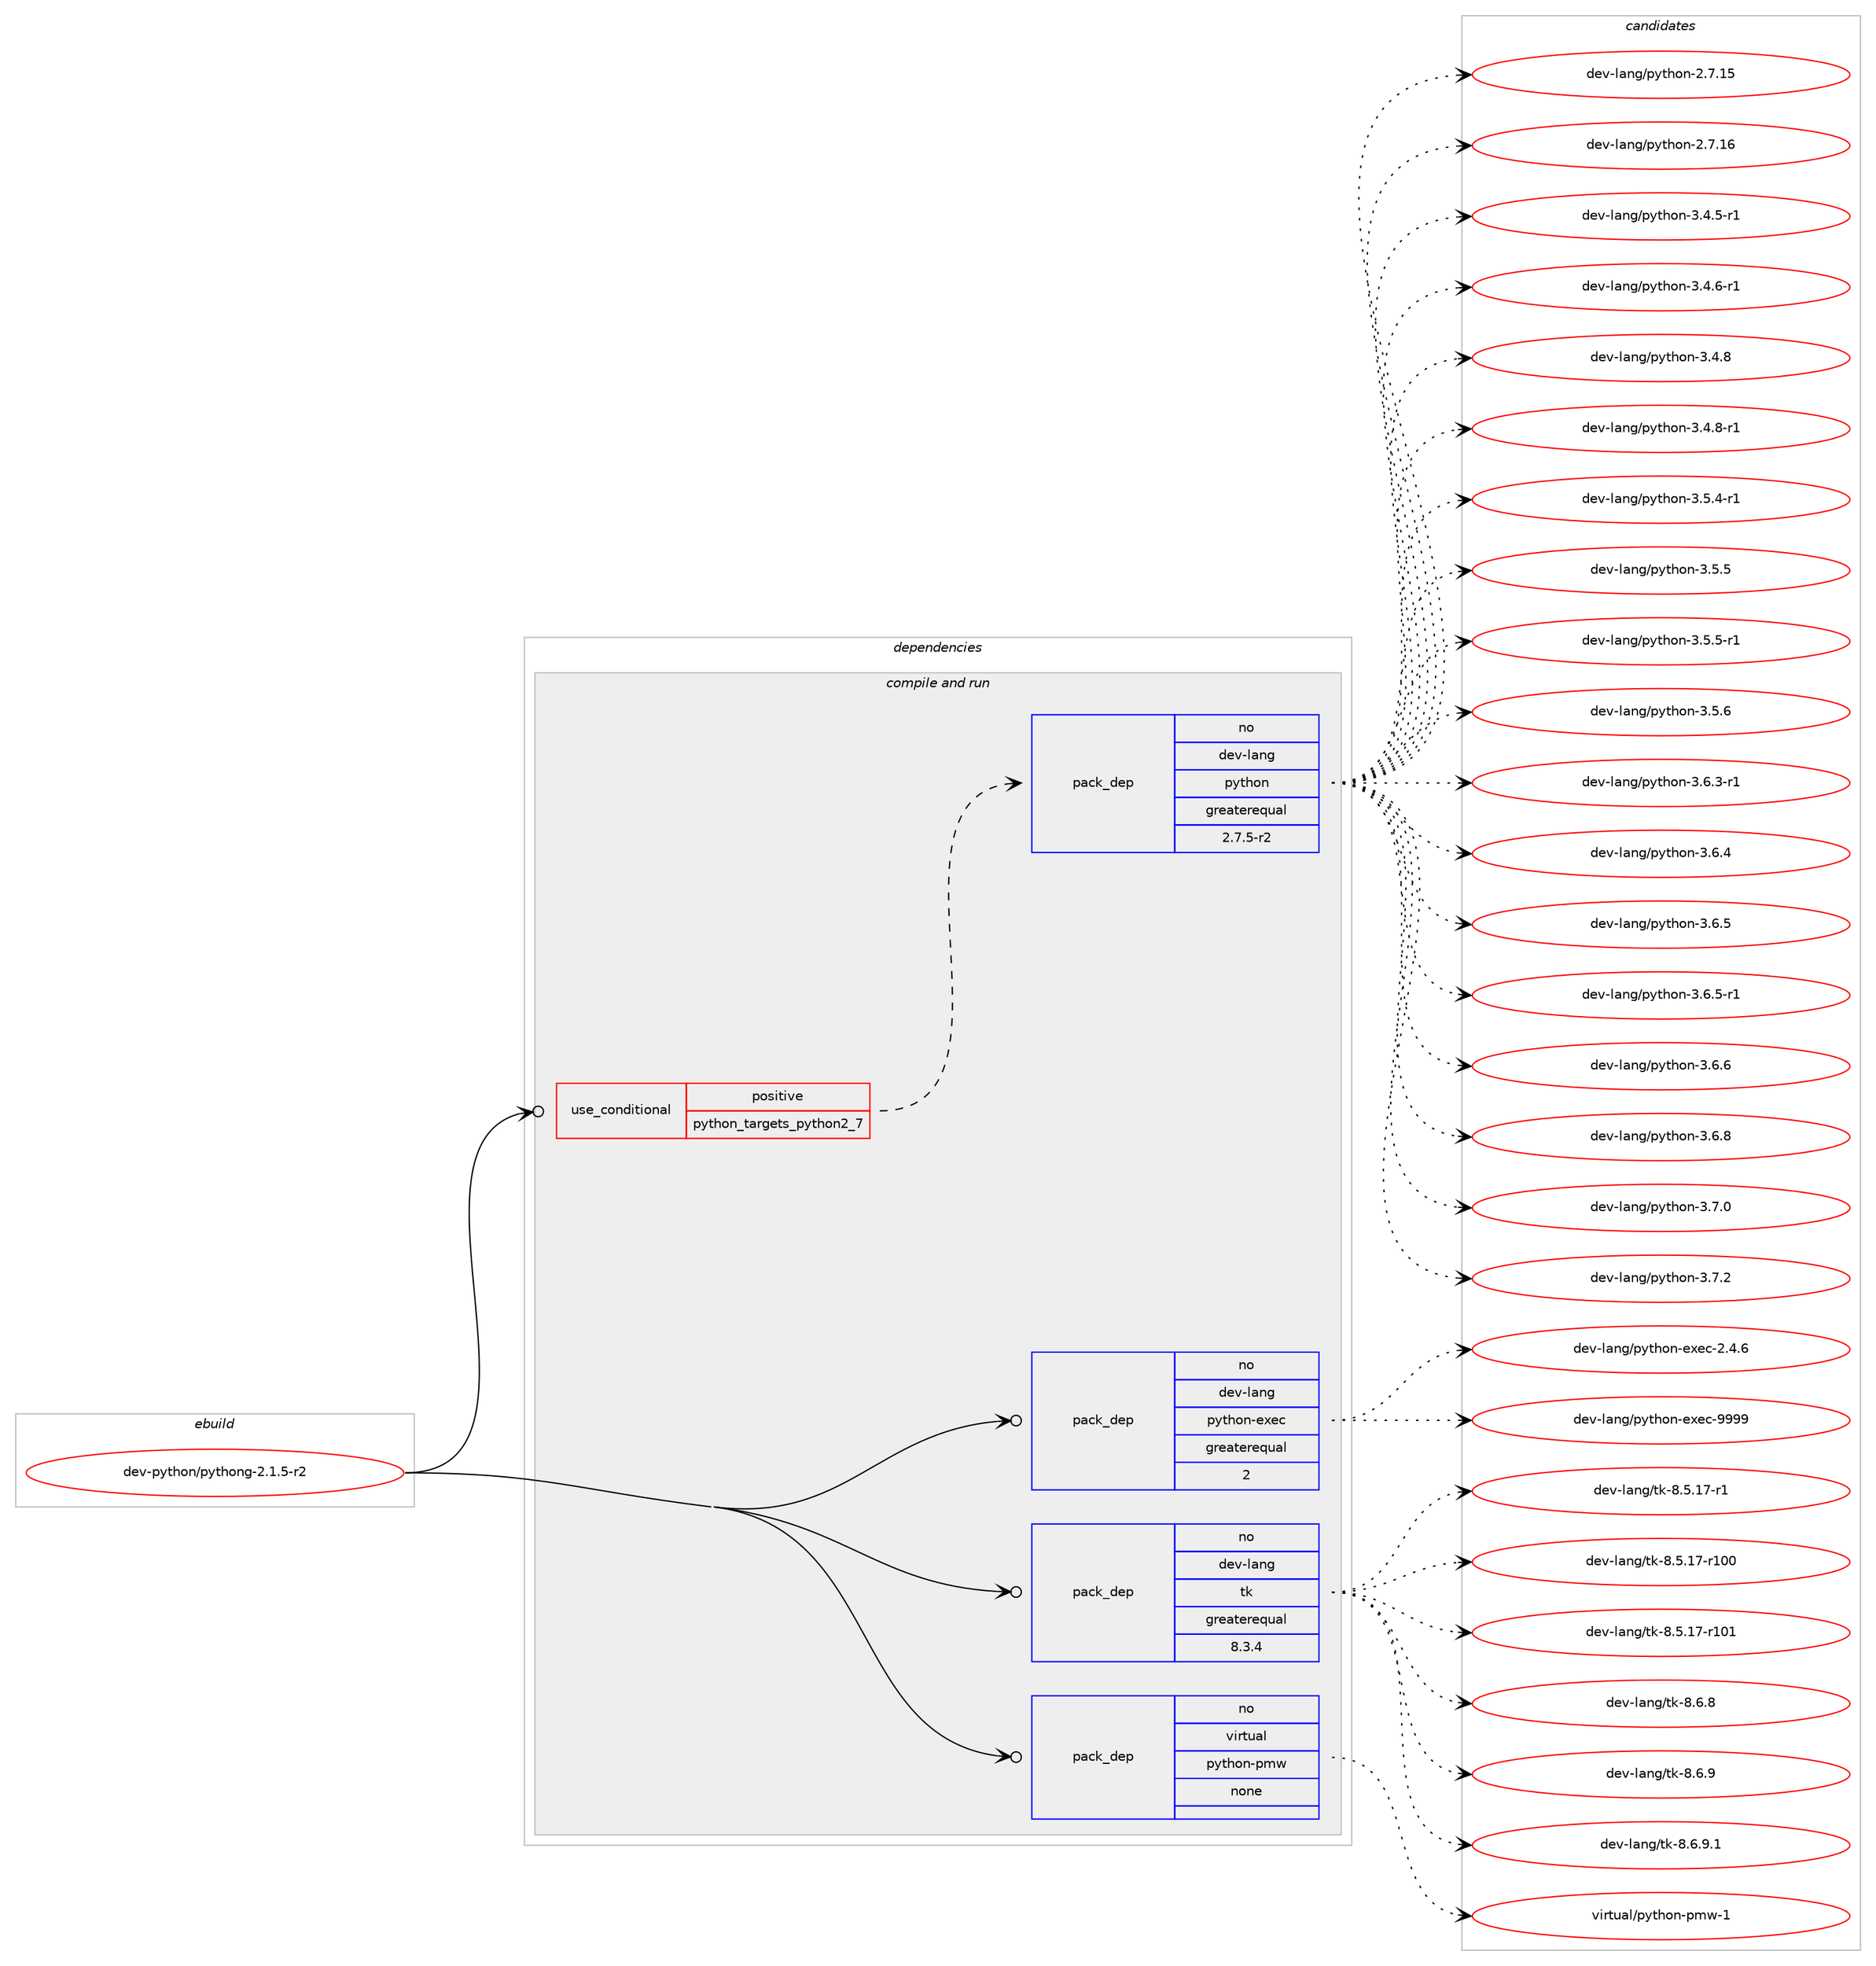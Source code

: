 digraph prolog {

# *************
# Graph options
# *************

newrank=true;
concentrate=true;
compound=true;
graph [rankdir=LR,fontname=Helvetica,fontsize=10,ranksep=1.5];#, ranksep=2.5, nodesep=0.2];
edge  [arrowhead=vee];
node  [fontname=Helvetica,fontsize=10];

# **********
# The ebuild
# **********

subgraph cluster_leftcol {
color=gray;
rank=same;
label=<<i>ebuild</i>>;
id [label="dev-python/pythong-2.1.5-r2", color=red, width=4, href="../dev-python/pythong-2.1.5-r2.svg"];
}

# ****************
# The dependencies
# ****************

subgraph cluster_midcol {
color=gray;
label=<<i>dependencies</i>>;
subgraph cluster_compile {
fillcolor="#eeeeee";
style=filled;
label=<<i>compile</i>>;
}
subgraph cluster_compileandrun {
fillcolor="#eeeeee";
style=filled;
label=<<i>compile and run</i>>;
subgraph cond383211 {
dependency1437281 [label=<<TABLE BORDER="0" CELLBORDER="1" CELLSPACING="0" CELLPADDING="4"><TR><TD ROWSPAN="3" CELLPADDING="10">use_conditional</TD></TR><TR><TD>positive</TD></TR><TR><TD>python_targets_python2_7</TD></TR></TABLE>>, shape=none, color=red];
subgraph pack1030715 {
dependency1437282 [label=<<TABLE BORDER="0" CELLBORDER="1" CELLSPACING="0" CELLPADDING="4" WIDTH="220"><TR><TD ROWSPAN="6" CELLPADDING="30">pack_dep</TD></TR><TR><TD WIDTH="110">no</TD></TR><TR><TD>dev-lang</TD></TR><TR><TD>python</TD></TR><TR><TD>greaterequal</TD></TR><TR><TD>2.7.5-r2</TD></TR></TABLE>>, shape=none, color=blue];
}
dependency1437281:e -> dependency1437282:w [weight=20,style="dashed",arrowhead="vee"];
}
id:e -> dependency1437281:w [weight=20,style="solid",arrowhead="odotvee"];
subgraph pack1030716 {
dependency1437283 [label=<<TABLE BORDER="0" CELLBORDER="1" CELLSPACING="0" CELLPADDING="4" WIDTH="220"><TR><TD ROWSPAN="6" CELLPADDING="30">pack_dep</TD></TR><TR><TD WIDTH="110">no</TD></TR><TR><TD>dev-lang</TD></TR><TR><TD>python-exec</TD></TR><TR><TD>greaterequal</TD></TR><TR><TD>2</TD></TR></TABLE>>, shape=none, color=blue];
}
id:e -> dependency1437283:w [weight=20,style="solid",arrowhead="odotvee"];
subgraph pack1030717 {
dependency1437284 [label=<<TABLE BORDER="0" CELLBORDER="1" CELLSPACING="0" CELLPADDING="4" WIDTH="220"><TR><TD ROWSPAN="6" CELLPADDING="30">pack_dep</TD></TR><TR><TD WIDTH="110">no</TD></TR><TR><TD>dev-lang</TD></TR><TR><TD>tk</TD></TR><TR><TD>greaterequal</TD></TR><TR><TD>8.3.4</TD></TR></TABLE>>, shape=none, color=blue];
}
id:e -> dependency1437284:w [weight=20,style="solid",arrowhead="odotvee"];
subgraph pack1030718 {
dependency1437285 [label=<<TABLE BORDER="0" CELLBORDER="1" CELLSPACING="0" CELLPADDING="4" WIDTH="220"><TR><TD ROWSPAN="6" CELLPADDING="30">pack_dep</TD></TR><TR><TD WIDTH="110">no</TD></TR><TR><TD>virtual</TD></TR><TR><TD>python-pmw</TD></TR><TR><TD>none</TD></TR><TR><TD></TD></TR></TABLE>>, shape=none, color=blue];
}
id:e -> dependency1437285:w [weight=20,style="solid",arrowhead="odotvee"];
}
subgraph cluster_run {
fillcolor="#eeeeee";
style=filled;
label=<<i>run</i>>;
}
}

# **************
# The candidates
# **************

subgraph cluster_choices {
rank=same;
color=gray;
label=<<i>candidates</i>>;

subgraph choice1030715 {
color=black;
nodesep=1;
choice10010111845108971101034711212111610411111045504655464953 [label="dev-lang/python-2.7.15", color=red, width=4,href="../dev-lang/python-2.7.15.svg"];
choice10010111845108971101034711212111610411111045504655464954 [label="dev-lang/python-2.7.16", color=red, width=4,href="../dev-lang/python-2.7.16.svg"];
choice1001011184510897110103471121211161041111104551465246534511449 [label="dev-lang/python-3.4.5-r1", color=red, width=4,href="../dev-lang/python-3.4.5-r1.svg"];
choice1001011184510897110103471121211161041111104551465246544511449 [label="dev-lang/python-3.4.6-r1", color=red, width=4,href="../dev-lang/python-3.4.6-r1.svg"];
choice100101118451089711010347112121116104111110455146524656 [label="dev-lang/python-3.4.8", color=red, width=4,href="../dev-lang/python-3.4.8.svg"];
choice1001011184510897110103471121211161041111104551465246564511449 [label="dev-lang/python-3.4.8-r1", color=red, width=4,href="../dev-lang/python-3.4.8-r1.svg"];
choice1001011184510897110103471121211161041111104551465346524511449 [label="dev-lang/python-3.5.4-r1", color=red, width=4,href="../dev-lang/python-3.5.4-r1.svg"];
choice100101118451089711010347112121116104111110455146534653 [label="dev-lang/python-3.5.5", color=red, width=4,href="../dev-lang/python-3.5.5.svg"];
choice1001011184510897110103471121211161041111104551465346534511449 [label="dev-lang/python-3.5.5-r1", color=red, width=4,href="../dev-lang/python-3.5.5-r1.svg"];
choice100101118451089711010347112121116104111110455146534654 [label="dev-lang/python-3.5.6", color=red, width=4,href="../dev-lang/python-3.5.6.svg"];
choice1001011184510897110103471121211161041111104551465446514511449 [label="dev-lang/python-3.6.3-r1", color=red, width=4,href="../dev-lang/python-3.6.3-r1.svg"];
choice100101118451089711010347112121116104111110455146544652 [label="dev-lang/python-3.6.4", color=red, width=4,href="../dev-lang/python-3.6.4.svg"];
choice100101118451089711010347112121116104111110455146544653 [label="dev-lang/python-3.6.5", color=red, width=4,href="../dev-lang/python-3.6.5.svg"];
choice1001011184510897110103471121211161041111104551465446534511449 [label="dev-lang/python-3.6.5-r1", color=red, width=4,href="../dev-lang/python-3.6.5-r1.svg"];
choice100101118451089711010347112121116104111110455146544654 [label="dev-lang/python-3.6.6", color=red, width=4,href="../dev-lang/python-3.6.6.svg"];
choice100101118451089711010347112121116104111110455146544656 [label="dev-lang/python-3.6.8", color=red, width=4,href="../dev-lang/python-3.6.8.svg"];
choice100101118451089711010347112121116104111110455146554648 [label="dev-lang/python-3.7.0", color=red, width=4,href="../dev-lang/python-3.7.0.svg"];
choice100101118451089711010347112121116104111110455146554650 [label="dev-lang/python-3.7.2", color=red, width=4,href="../dev-lang/python-3.7.2.svg"];
dependency1437282:e -> choice10010111845108971101034711212111610411111045504655464953:w [style=dotted,weight="100"];
dependency1437282:e -> choice10010111845108971101034711212111610411111045504655464954:w [style=dotted,weight="100"];
dependency1437282:e -> choice1001011184510897110103471121211161041111104551465246534511449:w [style=dotted,weight="100"];
dependency1437282:e -> choice1001011184510897110103471121211161041111104551465246544511449:w [style=dotted,weight="100"];
dependency1437282:e -> choice100101118451089711010347112121116104111110455146524656:w [style=dotted,weight="100"];
dependency1437282:e -> choice1001011184510897110103471121211161041111104551465246564511449:w [style=dotted,weight="100"];
dependency1437282:e -> choice1001011184510897110103471121211161041111104551465346524511449:w [style=dotted,weight="100"];
dependency1437282:e -> choice100101118451089711010347112121116104111110455146534653:w [style=dotted,weight="100"];
dependency1437282:e -> choice1001011184510897110103471121211161041111104551465346534511449:w [style=dotted,weight="100"];
dependency1437282:e -> choice100101118451089711010347112121116104111110455146534654:w [style=dotted,weight="100"];
dependency1437282:e -> choice1001011184510897110103471121211161041111104551465446514511449:w [style=dotted,weight="100"];
dependency1437282:e -> choice100101118451089711010347112121116104111110455146544652:w [style=dotted,weight="100"];
dependency1437282:e -> choice100101118451089711010347112121116104111110455146544653:w [style=dotted,weight="100"];
dependency1437282:e -> choice1001011184510897110103471121211161041111104551465446534511449:w [style=dotted,weight="100"];
dependency1437282:e -> choice100101118451089711010347112121116104111110455146544654:w [style=dotted,weight="100"];
dependency1437282:e -> choice100101118451089711010347112121116104111110455146544656:w [style=dotted,weight="100"];
dependency1437282:e -> choice100101118451089711010347112121116104111110455146554648:w [style=dotted,weight="100"];
dependency1437282:e -> choice100101118451089711010347112121116104111110455146554650:w [style=dotted,weight="100"];
}
subgraph choice1030716 {
color=black;
nodesep=1;
choice1001011184510897110103471121211161041111104510112010199455046524654 [label="dev-lang/python-exec-2.4.6", color=red, width=4,href="../dev-lang/python-exec-2.4.6.svg"];
choice10010111845108971101034711212111610411111045101120101994557575757 [label="dev-lang/python-exec-9999", color=red, width=4,href="../dev-lang/python-exec-9999.svg"];
dependency1437283:e -> choice1001011184510897110103471121211161041111104510112010199455046524654:w [style=dotted,weight="100"];
dependency1437283:e -> choice10010111845108971101034711212111610411111045101120101994557575757:w [style=dotted,weight="100"];
}
subgraph choice1030717 {
color=black;
nodesep=1;
choice100101118451089711010347116107455646534649554511449 [label="dev-lang/tk-8.5.17-r1", color=red, width=4,href="../dev-lang/tk-8.5.17-r1.svg"];
choice1001011184510897110103471161074556465346495545114494848 [label="dev-lang/tk-8.5.17-r100", color=red, width=4,href="../dev-lang/tk-8.5.17-r100.svg"];
choice1001011184510897110103471161074556465346495545114494849 [label="dev-lang/tk-8.5.17-r101", color=red, width=4,href="../dev-lang/tk-8.5.17-r101.svg"];
choice100101118451089711010347116107455646544656 [label="dev-lang/tk-8.6.8", color=red, width=4,href="../dev-lang/tk-8.6.8.svg"];
choice100101118451089711010347116107455646544657 [label="dev-lang/tk-8.6.9", color=red, width=4,href="../dev-lang/tk-8.6.9.svg"];
choice1001011184510897110103471161074556465446574649 [label="dev-lang/tk-8.6.9.1", color=red, width=4,href="../dev-lang/tk-8.6.9.1.svg"];
dependency1437284:e -> choice100101118451089711010347116107455646534649554511449:w [style=dotted,weight="100"];
dependency1437284:e -> choice1001011184510897110103471161074556465346495545114494848:w [style=dotted,weight="100"];
dependency1437284:e -> choice1001011184510897110103471161074556465346495545114494849:w [style=dotted,weight="100"];
dependency1437284:e -> choice100101118451089711010347116107455646544656:w [style=dotted,weight="100"];
dependency1437284:e -> choice100101118451089711010347116107455646544657:w [style=dotted,weight="100"];
dependency1437284:e -> choice1001011184510897110103471161074556465446574649:w [style=dotted,weight="100"];
}
subgraph choice1030718 {
color=black;
nodesep=1;
choice1181051141161179710847112121116104111110451121091194549 [label="virtual/python-pmw-1", color=red, width=4,href="../virtual/python-pmw-1.svg"];
dependency1437285:e -> choice1181051141161179710847112121116104111110451121091194549:w [style=dotted,weight="100"];
}
}

}
